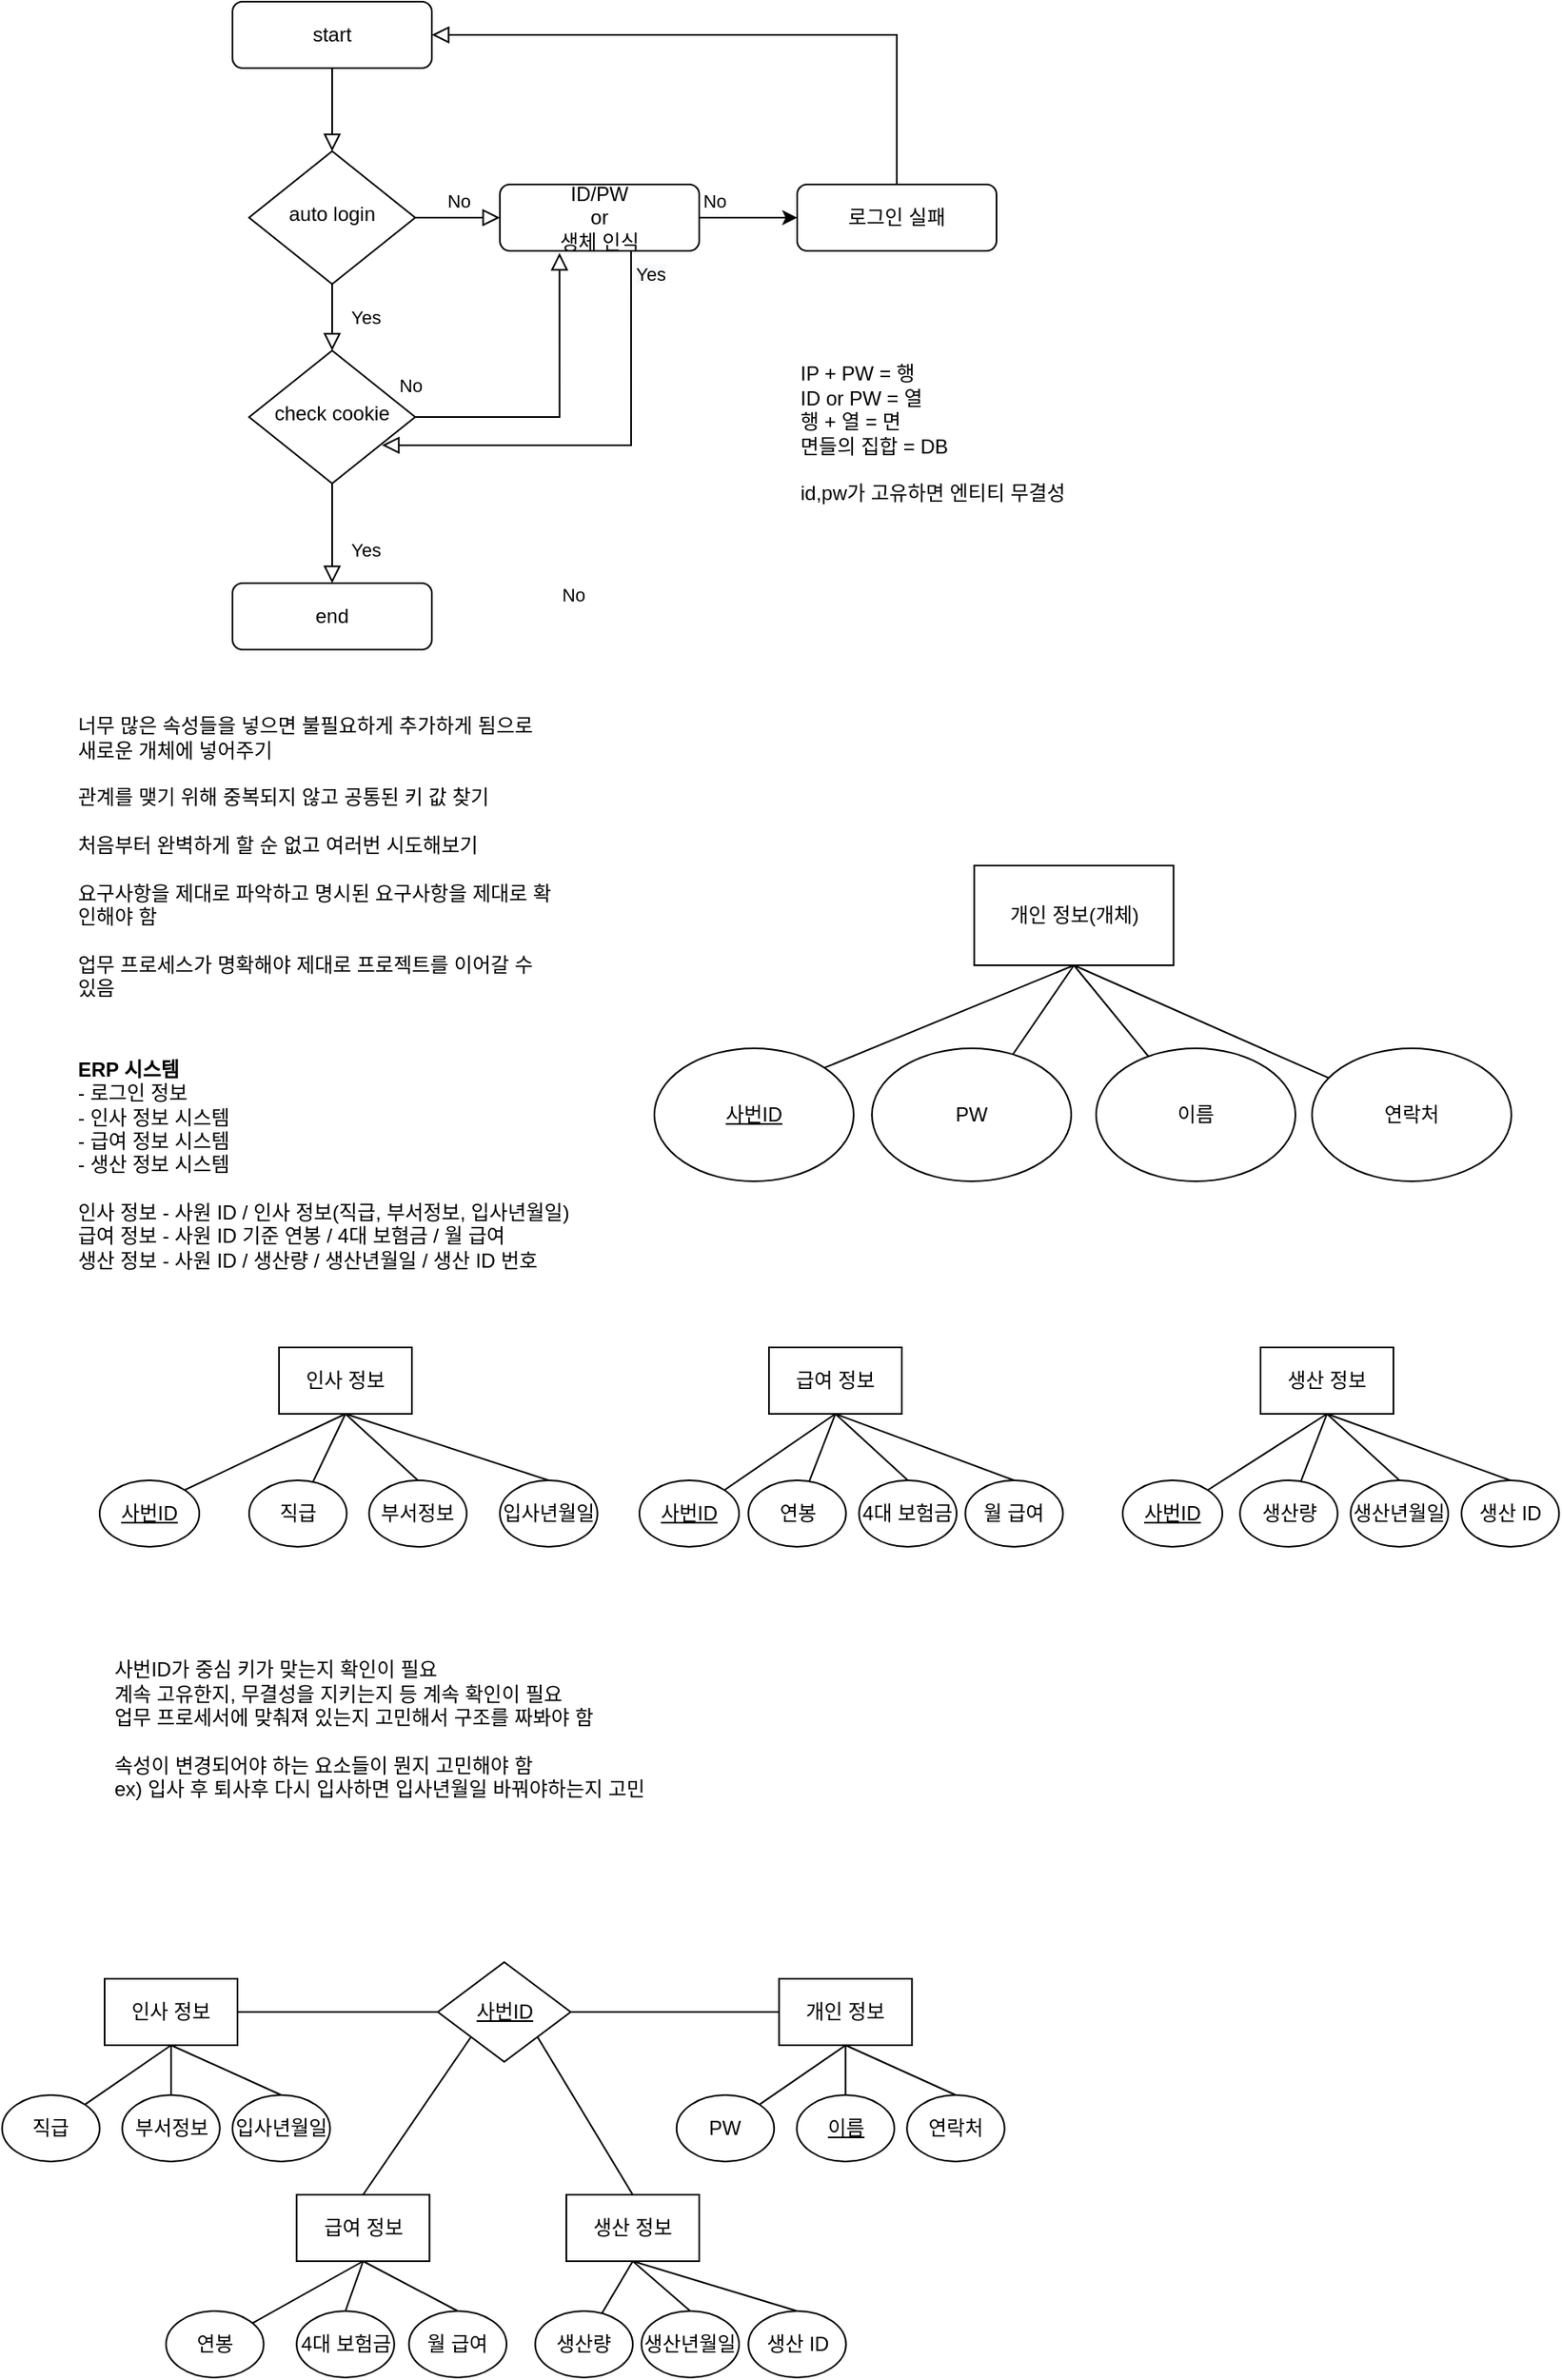 <mxfile version="13.8.8" type="github">
  <diagram id="C5RBs43oDa-KdzZeNtuy" name="Page-1">
    <mxGraphModel dx="1185" dy="635" grid="1" gridSize="10" guides="1" tooltips="1" connect="1" arrows="1" fold="1" page="1" pageScale="1" pageWidth="827" pageHeight="1169" math="0" shadow="0">
      <root>
        <mxCell id="WIyWlLk6GJQsqaUBKTNV-0" />
        <mxCell id="WIyWlLk6GJQsqaUBKTNV-1" parent="WIyWlLk6GJQsqaUBKTNV-0" />
        <mxCell id="WIyWlLk6GJQsqaUBKTNV-2" value="" style="rounded=0;html=1;jettySize=auto;orthogonalLoop=1;fontSize=11;endArrow=block;endFill=0;endSize=8;strokeWidth=1;shadow=0;labelBackgroundColor=none;edgeStyle=orthogonalEdgeStyle;" parent="WIyWlLk6GJQsqaUBKTNV-1" source="WIyWlLk6GJQsqaUBKTNV-3" target="WIyWlLk6GJQsqaUBKTNV-6" edge="1">
          <mxGeometry relative="1" as="geometry" />
        </mxCell>
        <mxCell id="WIyWlLk6GJQsqaUBKTNV-3" value="start" style="rounded=1;whiteSpace=wrap;html=1;fontSize=12;glass=0;strokeWidth=1;shadow=0;" parent="WIyWlLk6GJQsqaUBKTNV-1" vertex="1">
          <mxGeometry x="160" y="80" width="120" height="40" as="geometry" />
        </mxCell>
        <mxCell id="WIyWlLk6GJQsqaUBKTNV-4" value="Yes" style="rounded=0;html=1;jettySize=auto;orthogonalLoop=1;fontSize=11;endArrow=block;endFill=0;endSize=8;strokeWidth=1;shadow=0;labelBackgroundColor=none;edgeStyle=orthogonalEdgeStyle;" parent="WIyWlLk6GJQsqaUBKTNV-1" source="WIyWlLk6GJQsqaUBKTNV-6" target="WIyWlLk6GJQsqaUBKTNV-10" edge="1">
          <mxGeometry y="20" relative="1" as="geometry">
            <mxPoint as="offset" />
          </mxGeometry>
        </mxCell>
        <mxCell id="WIyWlLk6GJQsqaUBKTNV-5" value="No" style="edgeStyle=orthogonalEdgeStyle;rounded=0;html=1;jettySize=auto;orthogonalLoop=1;fontSize=11;endArrow=block;endFill=0;endSize=8;strokeWidth=1;shadow=0;labelBackgroundColor=none;" parent="WIyWlLk6GJQsqaUBKTNV-1" source="WIyWlLk6GJQsqaUBKTNV-6" target="WIyWlLk6GJQsqaUBKTNV-7" edge="1">
          <mxGeometry y="10" relative="1" as="geometry">
            <mxPoint as="offset" />
          </mxGeometry>
        </mxCell>
        <mxCell id="WIyWlLk6GJQsqaUBKTNV-6" value="auto login" style="rhombus;whiteSpace=wrap;html=1;shadow=0;fontFamily=Helvetica;fontSize=12;align=center;strokeWidth=1;spacing=6;spacingTop=-4;" parent="WIyWlLk6GJQsqaUBKTNV-1" vertex="1">
          <mxGeometry x="170" y="170" width="100" height="80" as="geometry" />
        </mxCell>
        <mxCell id="WIyWlLk6GJQsqaUBKTNV-7" value="ID/PW&lt;br&gt;or&lt;br&gt;생체 인식" style="rounded=1;whiteSpace=wrap;html=1;fontSize=12;glass=0;strokeWidth=1;shadow=0;" parent="WIyWlLk6GJQsqaUBKTNV-1" vertex="1">
          <mxGeometry x="321" y="190" width="120" height="40" as="geometry" />
        </mxCell>
        <mxCell id="WIyWlLk6GJQsqaUBKTNV-8" value="Yes" style="rounded=0;html=1;jettySize=auto;orthogonalLoop=1;fontSize=11;endArrow=block;endFill=0;endSize=8;strokeWidth=1;shadow=0;labelBackgroundColor=none;edgeStyle=orthogonalEdgeStyle;" parent="WIyWlLk6GJQsqaUBKTNV-1" source="WIyWlLk6GJQsqaUBKTNV-10" target="WIyWlLk6GJQsqaUBKTNV-11" edge="1">
          <mxGeometry x="0.333" y="20" relative="1" as="geometry">
            <mxPoint as="offset" />
          </mxGeometry>
        </mxCell>
        <mxCell id="WIyWlLk6GJQsqaUBKTNV-9" value="No" style="edgeStyle=orthogonalEdgeStyle;rounded=0;html=1;jettySize=auto;orthogonalLoop=1;fontSize=11;endArrow=block;endFill=0;endSize=8;strokeWidth=1;shadow=0;labelBackgroundColor=none;entryX=0.299;entryY=1.031;entryDx=0;entryDy=0;entryPerimeter=0;" parent="WIyWlLk6GJQsqaUBKTNV-1" source="WIyWlLk6GJQsqaUBKTNV-10" target="WIyWlLk6GJQsqaUBKTNV-7" edge="1">
          <mxGeometry x="0.143" y="90" relative="1" as="geometry">
            <mxPoint as="offset" />
          </mxGeometry>
        </mxCell>
        <mxCell id="WIyWlLk6GJQsqaUBKTNV-10" value="check cookie" style="rhombus;whiteSpace=wrap;html=1;shadow=0;fontFamily=Helvetica;fontSize=12;align=center;strokeWidth=1;spacing=6;spacingTop=-4;" parent="WIyWlLk6GJQsqaUBKTNV-1" vertex="1">
          <mxGeometry x="170" y="290" width="100" height="80" as="geometry" />
        </mxCell>
        <mxCell id="WIyWlLk6GJQsqaUBKTNV-11" value="end" style="rounded=1;whiteSpace=wrap;html=1;fontSize=12;glass=0;strokeWidth=1;shadow=0;" parent="WIyWlLk6GJQsqaUBKTNV-1" vertex="1">
          <mxGeometry x="160" y="430" width="120" height="40" as="geometry" />
        </mxCell>
        <mxCell id="WIyWlLk6GJQsqaUBKTNV-12" value="로그인 실패" style="rounded=1;whiteSpace=wrap;html=1;fontSize=12;glass=0;strokeWidth=1;shadow=0;" parent="WIyWlLk6GJQsqaUBKTNV-1" vertex="1">
          <mxGeometry x="500" y="190" width="120" height="40" as="geometry" />
        </mxCell>
        <mxCell id="4pvJUikqV7GVSsNjIlwC-1" value="" style="endArrow=classic;html=1;exitX=1;exitY=0.5;exitDx=0;exitDy=0;" edge="1" parent="WIyWlLk6GJQsqaUBKTNV-1" source="WIyWlLk6GJQsqaUBKTNV-7">
          <mxGeometry width="50" height="50" relative="1" as="geometry">
            <mxPoint x="390" y="350" as="sourcePoint" />
            <mxPoint x="500" y="210" as="targetPoint" />
          </mxGeometry>
        </mxCell>
        <mxCell id="4pvJUikqV7GVSsNjIlwC-3" value="No" style="edgeStyle=orthogonalEdgeStyle;rounded=0;html=1;jettySize=auto;orthogonalLoop=1;fontSize=11;endArrow=block;endFill=0;endSize=8;strokeWidth=1;shadow=0;labelBackgroundColor=none;entryX=1;entryY=0.5;entryDx=0;entryDy=0;exitX=0.5;exitY=0;exitDx=0;exitDy=0;" edge="1" parent="WIyWlLk6GJQsqaUBKTNV-1" source="WIyWlLk6GJQsqaUBKTNV-12" target="WIyWlLk6GJQsqaUBKTNV-3">
          <mxGeometry x="0.081" y="100" relative="1" as="geometry">
            <mxPoint as="offset" />
            <mxPoint x="280" y="340.0" as="sourcePoint" />
            <mxPoint x="390" y="240" as="targetPoint" />
          </mxGeometry>
        </mxCell>
        <mxCell id="4pvJUikqV7GVSsNjIlwC-5" value="&lt;span style=&quot;color: rgb(0, 0, 0); font-family: helvetica; font-size: 11px; font-style: normal; font-weight: 400; letter-spacing: normal; text-align: center; text-indent: 0px; text-transform: none; word-spacing: 0px; background-color: rgb(248, 249, 250); display: inline; float: none;&quot;&gt;Yes&lt;/span&gt;" style="text;whiteSpace=wrap;html=1;" vertex="1" parent="WIyWlLk6GJQsqaUBKTNV-1">
          <mxGeometry x="401" y="230" width="40" height="30" as="geometry" />
        </mxCell>
        <mxCell id="4pvJUikqV7GVSsNjIlwC-6" value="No" style="edgeStyle=orthogonalEdgeStyle;rounded=0;html=1;jettySize=auto;orthogonalLoop=1;fontSize=11;endArrow=block;endFill=0;endSize=8;strokeWidth=1;shadow=0;labelBackgroundColor=none;" edge="1" parent="WIyWlLk6GJQsqaUBKTNV-1">
          <mxGeometry x="0.143" y="90" relative="1" as="geometry">
            <mxPoint as="offset" />
            <mxPoint x="399.97" y="230" as="sourcePoint" />
            <mxPoint x="250" y="347" as="targetPoint" />
            <Array as="points">
              <mxPoint x="399.97" y="347" />
            </Array>
          </mxGeometry>
        </mxCell>
        <mxCell id="4pvJUikqV7GVSsNjIlwC-9" value="IP + PW = 행&lt;br&gt;ID or PW = 열&lt;br&gt;행 + 열 = 면&lt;br&gt;면들의 집합 = DB&lt;br&gt;&lt;br&gt;id,pw가 고유하면 엔티티 무결성" style="text;html=1;strokeColor=none;fillColor=none;align=left;verticalAlign=middle;whiteSpace=wrap;rounded=0;" vertex="1" parent="WIyWlLk6GJQsqaUBKTNV-1">
          <mxGeometry x="500" y="250" width="270" height="180" as="geometry" />
        </mxCell>
        <mxCell id="4pvJUikqV7GVSsNjIlwC-10" value="개인 정보(개체)" style="rounded=0;whiteSpace=wrap;html=1;" vertex="1" parent="WIyWlLk6GJQsqaUBKTNV-1">
          <mxGeometry x="606.63" y="600" width="120" height="60" as="geometry" />
        </mxCell>
        <mxCell id="4pvJUikqV7GVSsNjIlwC-11" value="&lt;u&gt;사번ID&lt;/u&gt;" style="ellipse;whiteSpace=wrap;html=1;" vertex="1" parent="WIyWlLk6GJQsqaUBKTNV-1">
          <mxGeometry x="414" y="710" width="120" height="80" as="geometry" />
        </mxCell>
        <mxCell id="4pvJUikqV7GVSsNjIlwC-12" value="PW" style="ellipse;whiteSpace=wrap;html=1;" vertex="1" parent="WIyWlLk6GJQsqaUBKTNV-1">
          <mxGeometry x="545" y="710" width="120" height="80" as="geometry" />
        </mxCell>
        <mxCell id="4pvJUikqV7GVSsNjIlwC-13" value="" style="endArrow=none;html=1;exitX=1;exitY=0;exitDx=0;exitDy=0;entryX=0.5;entryY=1;entryDx=0;entryDy=0;" edge="1" parent="WIyWlLk6GJQsqaUBKTNV-1" source="4pvJUikqV7GVSsNjIlwC-11" target="4pvJUikqV7GVSsNjIlwC-10">
          <mxGeometry width="50" height="50" relative="1" as="geometry">
            <mxPoint x="537.25" y="640" as="sourcePoint" />
            <mxPoint x="487.25" y="682" as="targetPoint" />
          </mxGeometry>
        </mxCell>
        <mxCell id="4pvJUikqV7GVSsNjIlwC-14" value="" style="endArrow=none;html=1;entryX=0.5;entryY=1;entryDx=0;entryDy=0;" edge="1" parent="WIyWlLk6GJQsqaUBKTNV-1" source="4pvJUikqV7GVSsNjIlwC-12" target="4pvJUikqV7GVSsNjIlwC-10">
          <mxGeometry width="50" height="50" relative="1" as="geometry">
            <mxPoint x="430.676" y="726.716" as="sourcePoint" />
            <mxPoint x="491.73" y="692.28" as="targetPoint" />
          </mxGeometry>
        </mxCell>
        <mxCell id="4pvJUikqV7GVSsNjIlwC-15" value="너무 많은 속성들을 넣으면 불필요하게 추가하게 됨으로 새로운 개체에 넣어주기&lt;br&gt;&lt;br&gt;관계를 맺기 위해 중복되지 않고 공통된 키 값 찾기&lt;br&gt;&lt;br&gt;처음부터 완벽하게 할 순 없고 여러번 시도해보기&lt;br&gt;&lt;br&gt;요구사항을 제대로 파악하고 명시된 요구사항을 제대로 확인해야 함&lt;br&gt;&lt;br&gt;업무 프로세스가 명확해야 제대로 프로젝트를 이어갈 수 있음" style="text;html=1;strokeColor=none;fillColor=none;align=left;verticalAlign=middle;whiteSpace=wrap;rounded=0;" vertex="1" parent="WIyWlLk6GJQsqaUBKTNV-1">
          <mxGeometry x="65" y="500" width="290" height="190" as="geometry" />
        </mxCell>
        <mxCell id="4pvJUikqV7GVSsNjIlwC-17" value="&lt;div&gt;&lt;span&gt;&lt;b&gt;ERP 시스템&lt;/b&gt;&lt;/span&gt;&lt;/div&gt;&lt;div&gt;&lt;span&gt;- 로그인 정보&lt;/span&gt;&lt;/div&gt;&lt;div&gt;&lt;span&gt;- 인사 정보 시스템&lt;/span&gt;&lt;/div&gt;&lt;div&gt;&lt;span&gt;- 급여 정보 시스템&lt;/span&gt;&lt;/div&gt;&lt;div&gt;&lt;span&gt;- 생산 정보 시스템&lt;/span&gt;&lt;/div&gt;&lt;div&gt;&lt;span&gt;&lt;br&gt;&lt;/span&gt;&lt;/div&gt;&lt;div&gt;&lt;span&gt;인사 정보 - 사원 ID / 인사 정보(직급, 부서정보, 입사년월일)&lt;/span&gt;&lt;/div&gt;&lt;div&gt;&lt;span&gt;급여 정보 - 사원 ID 기준 연봉 / 4대 보혐금 / 월 급여&lt;/span&gt;&lt;/div&gt;&lt;div&gt;&lt;span&gt;생산 정보 - 사원 ID / 생산량 / 생산년월일 / 생산 ID 번호&lt;/span&gt;&lt;/div&gt;" style="text;html=1;strokeColor=none;fillColor=none;align=left;verticalAlign=middle;whiteSpace=wrap;rounded=0;" vertex="1" parent="WIyWlLk6GJQsqaUBKTNV-1">
          <mxGeometry x="65" y="690" width="360" height="180" as="geometry" />
        </mxCell>
        <mxCell id="4pvJUikqV7GVSsNjIlwC-18" value="인사 정보" style="rounded=0;whiteSpace=wrap;html=1;" vertex="1" parent="WIyWlLk6GJQsqaUBKTNV-1">
          <mxGeometry x="188" y="890" width="80" height="40" as="geometry" />
        </mxCell>
        <mxCell id="4pvJUikqV7GVSsNjIlwC-19" value="&lt;u&gt;사번ID&lt;/u&gt;" style="ellipse;whiteSpace=wrap;html=1;" vertex="1" parent="WIyWlLk6GJQsqaUBKTNV-1">
          <mxGeometry x="80" y="970" width="60" height="40" as="geometry" />
        </mxCell>
        <mxCell id="4pvJUikqV7GVSsNjIlwC-20" value="직급" style="ellipse;whiteSpace=wrap;html=1;" vertex="1" parent="WIyWlLk6GJQsqaUBKTNV-1">
          <mxGeometry x="170" y="970" width="58.75" height="40" as="geometry" />
        </mxCell>
        <mxCell id="4pvJUikqV7GVSsNjIlwC-21" value="" style="endArrow=none;html=1;exitX=1;exitY=0;exitDx=0;exitDy=0;entryX=0.5;entryY=1;entryDx=0;entryDy=0;" edge="1" parent="WIyWlLk6GJQsqaUBKTNV-1" source="4pvJUikqV7GVSsNjIlwC-19" target="4pvJUikqV7GVSsNjIlwC-18">
          <mxGeometry width="50" height="50" relative="1" as="geometry">
            <mxPoint x="132" y="930" as="sourcePoint" />
            <mxPoint x="82" y="972" as="targetPoint" />
          </mxGeometry>
        </mxCell>
        <mxCell id="4pvJUikqV7GVSsNjIlwC-22" value="" style="endArrow=none;html=1;entryX=0.5;entryY=1;entryDx=0;entryDy=0;" edge="1" parent="WIyWlLk6GJQsqaUBKTNV-1" source="4pvJUikqV7GVSsNjIlwC-20" target="4pvJUikqV7GVSsNjIlwC-18">
          <mxGeometry width="50" height="50" relative="1" as="geometry">
            <mxPoint x="25.426" y="1016.716" as="sourcePoint" />
            <mxPoint x="86.48" y="982.28" as="targetPoint" />
          </mxGeometry>
        </mxCell>
        <mxCell id="4pvJUikqV7GVSsNjIlwC-23" value="부서정보" style="ellipse;whiteSpace=wrap;html=1;" vertex="1" parent="WIyWlLk6GJQsqaUBKTNV-1">
          <mxGeometry x="242.25" y="970" width="58.75" height="40" as="geometry" />
        </mxCell>
        <mxCell id="4pvJUikqV7GVSsNjIlwC-24" value="입사년월일" style="ellipse;whiteSpace=wrap;html=1;" vertex="1" parent="WIyWlLk6GJQsqaUBKTNV-1">
          <mxGeometry x="321" y="970" width="58.75" height="40" as="geometry" />
        </mxCell>
        <mxCell id="4pvJUikqV7GVSsNjIlwC-25" value="" style="endArrow=none;html=1;exitX=0.5;exitY=0;exitDx=0;exitDy=0;entryX=0.5;entryY=1;entryDx=0;entryDy=0;" edge="1" parent="WIyWlLk6GJQsqaUBKTNV-1" source="4pvJUikqV7GVSsNjIlwC-23" target="4pvJUikqV7GVSsNjIlwC-18">
          <mxGeometry width="50" height="50" relative="1" as="geometry">
            <mxPoint x="222.272" y="980.622" as="sourcePoint" />
            <mxPoint x="228" y="930" as="targetPoint" />
          </mxGeometry>
        </mxCell>
        <mxCell id="4pvJUikqV7GVSsNjIlwC-26" value="" style="endArrow=none;html=1;entryX=0.5;entryY=1;entryDx=0;entryDy=0;exitX=0.5;exitY=0;exitDx=0;exitDy=0;" edge="1" parent="WIyWlLk6GJQsqaUBKTNV-1" source="4pvJUikqV7GVSsNjIlwC-24" target="4pvJUikqV7GVSsNjIlwC-18">
          <mxGeometry width="50" height="50" relative="1" as="geometry">
            <mxPoint x="232.272" y="990.622" as="sourcePoint" />
            <mxPoint x="248" y="950" as="targetPoint" />
          </mxGeometry>
        </mxCell>
        <mxCell id="4pvJUikqV7GVSsNjIlwC-28" value="급여 정보" style="rounded=0;whiteSpace=wrap;html=1;" vertex="1" parent="WIyWlLk6GJQsqaUBKTNV-1">
          <mxGeometry x="483" y="890" width="80" height="40" as="geometry" />
        </mxCell>
        <mxCell id="4pvJUikqV7GVSsNjIlwC-29" value="&lt;u&gt;사번ID&lt;/u&gt;" style="ellipse;whiteSpace=wrap;html=1;" vertex="1" parent="WIyWlLk6GJQsqaUBKTNV-1">
          <mxGeometry x="405" y="970" width="60" height="40" as="geometry" />
        </mxCell>
        <mxCell id="4pvJUikqV7GVSsNjIlwC-30" value="연봉" style="ellipse;whiteSpace=wrap;html=1;" vertex="1" parent="WIyWlLk6GJQsqaUBKTNV-1">
          <mxGeometry x="470.63" y="970" width="58.75" height="40" as="geometry" />
        </mxCell>
        <mxCell id="4pvJUikqV7GVSsNjIlwC-31" value="" style="endArrow=none;html=1;exitX=1;exitY=0;exitDx=0;exitDy=0;entryX=0.5;entryY=1;entryDx=0;entryDy=0;" edge="1" parent="WIyWlLk6GJQsqaUBKTNV-1" source="4pvJUikqV7GVSsNjIlwC-29" target="4pvJUikqV7GVSsNjIlwC-28">
          <mxGeometry width="50" height="50" relative="1" as="geometry">
            <mxPoint x="427" y="930" as="sourcePoint" />
            <mxPoint x="377" y="972" as="targetPoint" />
          </mxGeometry>
        </mxCell>
        <mxCell id="4pvJUikqV7GVSsNjIlwC-32" value="" style="endArrow=none;html=1;entryX=0.5;entryY=1;entryDx=0;entryDy=0;" edge="1" parent="WIyWlLk6GJQsqaUBKTNV-1" source="4pvJUikqV7GVSsNjIlwC-30" target="4pvJUikqV7GVSsNjIlwC-28">
          <mxGeometry width="50" height="50" relative="1" as="geometry">
            <mxPoint x="320.426" y="1016.716" as="sourcePoint" />
            <mxPoint x="381.48" y="982.28" as="targetPoint" />
          </mxGeometry>
        </mxCell>
        <mxCell id="4pvJUikqV7GVSsNjIlwC-33" value="4대 보험금" style="ellipse;whiteSpace=wrap;html=1;" vertex="1" parent="WIyWlLk6GJQsqaUBKTNV-1">
          <mxGeometry x="537.25" y="970" width="58.75" height="40" as="geometry" />
        </mxCell>
        <mxCell id="4pvJUikqV7GVSsNjIlwC-34" value="월 급여" style="ellipse;whiteSpace=wrap;html=1;" vertex="1" parent="WIyWlLk6GJQsqaUBKTNV-1">
          <mxGeometry x="601.25" y="970" width="58.75" height="40" as="geometry" />
        </mxCell>
        <mxCell id="4pvJUikqV7GVSsNjIlwC-35" value="" style="endArrow=none;html=1;exitX=0.5;exitY=0;exitDx=0;exitDy=0;entryX=0.5;entryY=1;entryDx=0;entryDy=0;" edge="1" parent="WIyWlLk6GJQsqaUBKTNV-1" source="4pvJUikqV7GVSsNjIlwC-33" target="4pvJUikqV7GVSsNjIlwC-28">
          <mxGeometry width="50" height="50" relative="1" as="geometry">
            <mxPoint x="517.272" y="980.622" as="sourcePoint" />
            <mxPoint x="523" y="930" as="targetPoint" />
          </mxGeometry>
        </mxCell>
        <mxCell id="4pvJUikqV7GVSsNjIlwC-36" value="" style="endArrow=none;html=1;entryX=0.5;entryY=1;entryDx=0;entryDy=0;exitX=0.5;exitY=0;exitDx=0;exitDy=0;" edge="1" parent="WIyWlLk6GJQsqaUBKTNV-1" source="4pvJUikqV7GVSsNjIlwC-34" target="4pvJUikqV7GVSsNjIlwC-28">
          <mxGeometry width="50" height="50" relative="1" as="geometry">
            <mxPoint x="527.272" y="990.622" as="sourcePoint" />
            <mxPoint x="543" y="950" as="targetPoint" />
          </mxGeometry>
        </mxCell>
        <mxCell id="4pvJUikqV7GVSsNjIlwC-37" value="생산 정보" style="rounded=0;whiteSpace=wrap;html=1;" vertex="1" parent="WIyWlLk6GJQsqaUBKTNV-1">
          <mxGeometry x="779" y="890" width="80" height="40" as="geometry" />
        </mxCell>
        <mxCell id="4pvJUikqV7GVSsNjIlwC-38" value="&lt;u&gt;사번ID&lt;/u&gt;" style="ellipse;whiteSpace=wrap;html=1;" vertex="1" parent="WIyWlLk6GJQsqaUBKTNV-1">
          <mxGeometry x="696" y="970" width="60" height="40" as="geometry" />
        </mxCell>
        <mxCell id="4pvJUikqV7GVSsNjIlwC-39" value="생산량" style="ellipse;whiteSpace=wrap;html=1;" vertex="1" parent="WIyWlLk6GJQsqaUBKTNV-1">
          <mxGeometry x="766.63" y="970" width="58.75" height="40" as="geometry" />
        </mxCell>
        <mxCell id="4pvJUikqV7GVSsNjIlwC-40" value="" style="endArrow=none;html=1;exitX=1;exitY=0;exitDx=0;exitDy=0;entryX=0.5;entryY=1;entryDx=0;entryDy=0;" edge="1" parent="WIyWlLk6GJQsqaUBKTNV-1" source="4pvJUikqV7GVSsNjIlwC-38" target="4pvJUikqV7GVSsNjIlwC-37">
          <mxGeometry width="50" height="50" relative="1" as="geometry">
            <mxPoint x="723" y="930" as="sourcePoint" />
            <mxPoint x="673" y="972" as="targetPoint" />
          </mxGeometry>
        </mxCell>
        <mxCell id="4pvJUikqV7GVSsNjIlwC-41" value="" style="endArrow=none;html=1;entryX=0.5;entryY=1;entryDx=0;entryDy=0;" edge="1" parent="WIyWlLk6GJQsqaUBKTNV-1" source="4pvJUikqV7GVSsNjIlwC-39" target="4pvJUikqV7GVSsNjIlwC-37">
          <mxGeometry width="50" height="50" relative="1" as="geometry">
            <mxPoint x="616.426" y="1016.716" as="sourcePoint" />
            <mxPoint x="677.48" y="982.28" as="targetPoint" />
          </mxGeometry>
        </mxCell>
        <mxCell id="4pvJUikqV7GVSsNjIlwC-42" value="생산년월일" style="ellipse;whiteSpace=wrap;html=1;" vertex="1" parent="WIyWlLk6GJQsqaUBKTNV-1">
          <mxGeometry x="833.25" y="970" width="58.75" height="40" as="geometry" />
        </mxCell>
        <mxCell id="4pvJUikqV7GVSsNjIlwC-43" value="생산 ID" style="ellipse;whiteSpace=wrap;html=1;" vertex="1" parent="WIyWlLk6GJQsqaUBKTNV-1">
          <mxGeometry x="900" y="970" width="58.75" height="40" as="geometry" />
        </mxCell>
        <mxCell id="4pvJUikqV7GVSsNjIlwC-44" value="" style="endArrow=none;html=1;exitX=0.5;exitY=0;exitDx=0;exitDy=0;entryX=0.5;entryY=1;entryDx=0;entryDy=0;" edge="1" parent="WIyWlLk6GJQsqaUBKTNV-1" source="4pvJUikqV7GVSsNjIlwC-42" target="4pvJUikqV7GVSsNjIlwC-37">
          <mxGeometry width="50" height="50" relative="1" as="geometry">
            <mxPoint x="813.272" y="980.622" as="sourcePoint" />
            <mxPoint x="819" y="930" as="targetPoint" />
          </mxGeometry>
        </mxCell>
        <mxCell id="4pvJUikqV7GVSsNjIlwC-45" value="" style="endArrow=none;html=1;entryX=0.5;entryY=1;entryDx=0;entryDy=0;exitX=0.5;exitY=0;exitDx=0;exitDy=0;" edge="1" parent="WIyWlLk6GJQsqaUBKTNV-1" source="4pvJUikqV7GVSsNjIlwC-43" target="4pvJUikqV7GVSsNjIlwC-37">
          <mxGeometry width="50" height="50" relative="1" as="geometry">
            <mxPoint x="823.272" y="990.622" as="sourcePoint" />
            <mxPoint x="839" y="950" as="targetPoint" />
          </mxGeometry>
        </mxCell>
        <mxCell id="4pvJUikqV7GVSsNjIlwC-47" value="이름" style="ellipse;whiteSpace=wrap;html=1;" vertex="1" parent="WIyWlLk6GJQsqaUBKTNV-1">
          <mxGeometry x="680" y="710" width="120" height="80" as="geometry" />
        </mxCell>
        <mxCell id="4pvJUikqV7GVSsNjIlwC-48" value="" style="endArrow=none;html=1;entryX=0.5;entryY=1;entryDx=0;entryDy=0;" edge="1" parent="WIyWlLk6GJQsqaUBKTNV-1" source="4pvJUikqV7GVSsNjIlwC-47" target="4pvJUikqV7GVSsNjIlwC-10">
          <mxGeometry width="50" height="50" relative="1" as="geometry">
            <mxPoint x="537.426" y="726.716" as="sourcePoint" />
            <mxPoint x="760.0" y="660" as="targetPoint" />
          </mxGeometry>
        </mxCell>
        <mxCell id="4pvJUikqV7GVSsNjIlwC-49" value="연락처" style="ellipse;whiteSpace=wrap;html=1;" vertex="1" parent="WIyWlLk6GJQsqaUBKTNV-1">
          <mxGeometry x="810" y="710" width="120" height="80" as="geometry" />
        </mxCell>
        <mxCell id="4pvJUikqV7GVSsNjIlwC-50" value="" style="endArrow=none;html=1;entryX=0.5;entryY=1;entryDx=0;entryDy=0;" edge="1" parent="WIyWlLk6GJQsqaUBKTNV-1" source="4pvJUikqV7GVSsNjIlwC-49" target="4pvJUikqV7GVSsNjIlwC-10">
          <mxGeometry width="50" height="50" relative="1" as="geometry">
            <mxPoint x="669.556" y="726.716" as="sourcePoint" />
            <mxPoint x="785.38" y="660" as="targetPoint" />
          </mxGeometry>
        </mxCell>
        <mxCell id="4pvJUikqV7GVSsNjIlwC-51" value="사번ID가 중심 키가 맞는지 확인이 필요&lt;br&gt;계속 고유한지, 무결성을 지키는지 등 계속 확인이 필요&lt;br&gt;업무 프로세서에 맞춰져 있는지 고민해서 구조를 짜봐야 함&lt;br&gt;&lt;br&gt;속성이 변경되어야 하는 요소들이 뭔지 고민해야 함&lt;br&gt;ex) 입사 후 퇴사후 다시 입사하면 입사년월일 바꿔야하는지 고민" style="text;html=1;strokeColor=none;fillColor=none;align=left;verticalAlign=middle;whiteSpace=wrap;rounded=0;" vertex="1" parent="WIyWlLk6GJQsqaUBKTNV-1">
          <mxGeometry x="87.25" y="1050" width="472.75" height="140" as="geometry" />
        </mxCell>
        <mxCell id="4pvJUikqV7GVSsNjIlwC-52" value="인사 정보" style="rounded=0;whiteSpace=wrap;html=1;" vertex="1" parent="WIyWlLk6GJQsqaUBKTNV-1">
          <mxGeometry x="83" y="1270" width="80" height="40" as="geometry" />
        </mxCell>
        <mxCell id="4pvJUikqV7GVSsNjIlwC-53" value="&lt;u&gt;사번ID&lt;/u&gt;" style="rhombus;whiteSpace=wrap;html=1;" vertex="1" parent="WIyWlLk6GJQsqaUBKTNV-1">
          <mxGeometry x="283.62" y="1260" width="80" height="60" as="geometry" />
        </mxCell>
        <mxCell id="4pvJUikqV7GVSsNjIlwC-54" value="직급" style="ellipse;whiteSpace=wrap;html=1;" vertex="1" parent="WIyWlLk6GJQsqaUBKTNV-1">
          <mxGeometry x="21.25" y="1340" width="58.75" height="40" as="geometry" />
        </mxCell>
        <mxCell id="4pvJUikqV7GVSsNjIlwC-55" value="" style="endArrow=none;html=1;exitX=0;exitY=0.5;exitDx=0;exitDy=0;entryX=1;entryY=0.5;entryDx=0;entryDy=0;" edge="1" parent="WIyWlLk6GJQsqaUBKTNV-1" source="4pvJUikqV7GVSsNjIlwC-53" target="4pvJUikqV7GVSsNjIlwC-52">
          <mxGeometry width="50" height="50" relative="1" as="geometry">
            <mxPoint x="27" y="1310" as="sourcePoint" />
            <mxPoint x="-23" y="1352" as="targetPoint" />
          </mxGeometry>
        </mxCell>
        <mxCell id="4pvJUikqV7GVSsNjIlwC-56" value="" style="endArrow=none;html=1;entryX=0.5;entryY=1;entryDx=0;entryDy=0;" edge="1" parent="WIyWlLk6GJQsqaUBKTNV-1" source="4pvJUikqV7GVSsNjIlwC-54" target="4pvJUikqV7GVSsNjIlwC-52">
          <mxGeometry width="50" height="50" relative="1" as="geometry">
            <mxPoint x="-79.574" y="1396.716" as="sourcePoint" />
            <mxPoint x="-18.52" y="1362.28" as="targetPoint" />
          </mxGeometry>
        </mxCell>
        <mxCell id="4pvJUikqV7GVSsNjIlwC-57" value="부서정보" style="ellipse;whiteSpace=wrap;html=1;" vertex="1" parent="WIyWlLk6GJQsqaUBKTNV-1">
          <mxGeometry x="93.62" y="1340" width="58.75" height="40" as="geometry" />
        </mxCell>
        <mxCell id="4pvJUikqV7GVSsNjIlwC-58" value="입사년월일" style="ellipse;whiteSpace=wrap;html=1;" vertex="1" parent="WIyWlLk6GJQsqaUBKTNV-1">
          <mxGeometry x="160" y="1340" width="58.75" height="40" as="geometry" />
        </mxCell>
        <mxCell id="4pvJUikqV7GVSsNjIlwC-59" value="" style="endArrow=none;html=1;exitX=0.5;exitY=0;exitDx=0;exitDy=0;entryX=0.5;entryY=1;entryDx=0;entryDy=0;" edge="1" parent="WIyWlLk6GJQsqaUBKTNV-1" source="4pvJUikqV7GVSsNjIlwC-57" target="4pvJUikqV7GVSsNjIlwC-52">
          <mxGeometry width="50" height="50" relative="1" as="geometry">
            <mxPoint x="117.272" y="1360.622" as="sourcePoint" />
            <mxPoint x="123" y="1310" as="targetPoint" />
          </mxGeometry>
        </mxCell>
        <mxCell id="4pvJUikqV7GVSsNjIlwC-60" value="" style="endArrow=none;html=1;entryX=0.5;entryY=1;entryDx=0;entryDy=0;exitX=0.5;exitY=0;exitDx=0;exitDy=0;" edge="1" parent="WIyWlLk6GJQsqaUBKTNV-1" source="4pvJUikqV7GVSsNjIlwC-58" target="4pvJUikqV7GVSsNjIlwC-52">
          <mxGeometry width="50" height="50" relative="1" as="geometry">
            <mxPoint x="127.272" y="1370.622" as="sourcePoint" />
            <mxPoint x="143" y="1330" as="targetPoint" />
          </mxGeometry>
        </mxCell>
        <mxCell id="4pvJUikqV7GVSsNjIlwC-63" value="개인 정보" style="rounded=0;whiteSpace=wrap;html=1;" vertex="1" parent="WIyWlLk6GJQsqaUBKTNV-1">
          <mxGeometry x="489.12" y="1270" width="80" height="40" as="geometry" />
        </mxCell>
        <mxCell id="4pvJUikqV7GVSsNjIlwC-64" value="PW" style="ellipse;whiteSpace=wrap;html=1;" vertex="1" parent="WIyWlLk6GJQsqaUBKTNV-1">
          <mxGeometry x="427.37" y="1340" width="58.75" height="40" as="geometry" />
        </mxCell>
        <mxCell id="4pvJUikqV7GVSsNjIlwC-65" value="" style="endArrow=none;html=1;entryX=0.5;entryY=1;entryDx=0;entryDy=0;" edge="1" parent="WIyWlLk6GJQsqaUBKTNV-1" source="4pvJUikqV7GVSsNjIlwC-64" target="4pvJUikqV7GVSsNjIlwC-63">
          <mxGeometry width="50" height="50" relative="1" as="geometry">
            <mxPoint x="326.546" y="1396.716" as="sourcePoint" />
            <mxPoint x="387.6" y="1362.28" as="targetPoint" />
          </mxGeometry>
        </mxCell>
        <mxCell id="4pvJUikqV7GVSsNjIlwC-66" value="&lt;u&gt;이름&lt;/u&gt;" style="ellipse;whiteSpace=wrap;html=1;" vertex="1" parent="WIyWlLk6GJQsqaUBKTNV-1">
          <mxGeometry x="499.74" y="1340" width="58.75" height="40" as="geometry" />
        </mxCell>
        <mxCell id="4pvJUikqV7GVSsNjIlwC-67" value="연락처" style="ellipse;whiteSpace=wrap;html=1;" vertex="1" parent="WIyWlLk6GJQsqaUBKTNV-1">
          <mxGeometry x="566.12" y="1340" width="58.75" height="40" as="geometry" />
        </mxCell>
        <mxCell id="4pvJUikqV7GVSsNjIlwC-68" value="" style="endArrow=none;html=1;exitX=0.5;exitY=0;exitDx=0;exitDy=0;entryX=0.5;entryY=1;entryDx=0;entryDy=0;" edge="1" parent="WIyWlLk6GJQsqaUBKTNV-1" source="4pvJUikqV7GVSsNjIlwC-66" target="4pvJUikqV7GVSsNjIlwC-63">
          <mxGeometry width="50" height="50" relative="1" as="geometry">
            <mxPoint x="523.392" y="1360.622" as="sourcePoint" />
            <mxPoint x="529.12" y="1310" as="targetPoint" />
          </mxGeometry>
        </mxCell>
        <mxCell id="4pvJUikqV7GVSsNjIlwC-69" value="" style="endArrow=none;html=1;entryX=0.5;entryY=1;entryDx=0;entryDy=0;exitX=0.5;exitY=0;exitDx=0;exitDy=0;" edge="1" parent="WIyWlLk6GJQsqaUBKTNV-1" source="4pvJUikqV7GVSsNjIlwC-67" target="4pvJUikqV7GVSsNjIlwC-63">
          <mxGeometry width="50" height="50" relative="1" as="geometry">
            <mxPoint x="533.392" y="1370.622" as="sourcePoint" />
            <mxPoint x="549.12" y="1330" as="targetPoint" />
          </mxGeometry>
        </mxCell>
        <mxCell id="4pvJUikqV7GVSsNjIlwC-70" value="" style="endArrow=none;html=1;exitX=0;exitY=0.5;exitDx=0;exitDy=0;entryX=1;entryY=0.5;entryDx=0;entryDy=0;" edge="1" parent="WIyWlLk6GJQsqaUBKTNV-1" source="4pvJUikqV7GVSsNjIlwC-63" target="4pvJUikqV7GVSsNjIlwC-53">
          <mxGeometry width="50" height="50" relative="1" as="geometry">
            <mxPoint x="465" y="1289.58" as="sourcePoint" />
            <mxPoint x="349" y="1289.58" as="targetPoint" />
          </mxGeometry>
        </mxCell>
        <mxCell id="4pvJUikqV7GVSsNjIlwC-71" value="급여 정보" style="rounded=0;whiteSpace=wrap;html=1;" vertex="1" parent="WIyWlLk6GJQsqaUBKTNV-1">
          <mxGeometry x="198.62" y="1400" width="80" height="40" as="geometry" />
        </mxCell>
        <mxCell id="4pvJUikqV7GVSsNjIlwC-72" value="연봉" style="ellipse;whiteSpace=wrap;html=1;" vertex="1" parent="WIyWlLk6GJQsqaUBKTNV-1">
          <mxGeometry x="120" y="1470" width="58.75" height="40" as="geometry" />
        </mxCell>
        <mxCell id="4pvJUikqV7GVSsNjIlwC-73" value="" style="endArrow=none;html=1;entryX=0.5;entryY=1;entryDx=0;entryDy=0;" edge="1" parent="WIyWlLk6GJQsqaUBKTNV-1" source="4pvJUikqV7GVSsNjIlwC-72" target="4pvJUikqV7GVSsNjIlwC-71">
          <mxGeometry width="50" height="50" relative="1" as="geometry">
            <mxPoint x="12.796" y="1546.716" as="sourcePoint" />
            <mxPoint x="73.85" y="1512.28" as="targetPoint" />
          </mxGeometry>
        </mxCell>
        <mxCell id="4pvJUikqV7GVSsNjIlwC-74" value="4대 보험금" style="ellipse;whiteSpace=wrap;html=1;" vertex="1" parent="WIyWlLk6GJQsqaUBKTNV-1">
          <mxGeometry x="198.62" y="1470" width="58.75" height="40" as="geometry" />
        </mxCell>
        <mxCell id="4pvJUikqV7GVSsNjIlwC-75" value="월 급여" style="ellipse;whiteSpace=wrap;html=1;" vertex="1" parent="WIyWlLk6GJQsqaUBKTNV-1">
          <mxGeometry x="266.25" y="1470" width="58.75" height="40" as="geometry" />
        </mxCell>
        <mxCell id="4pvJUikqV7GVSsNjIlwC-76" value="" style="endArrow=none;html=1;exitX=0.5;exitY=0;exitDx=0;exitDy=0;entryX=0.5;entryY=1;entryDx=0;entryDy=0;" edge="1" parent="WIyWlLk6GJQsqaUBKTNV-1" source="4pvJUikqV7GVSsNjIlwC-74" target="4pvJUikqV7GVSsNjIlwC-71">
          <mxGeometry width="50" height="50" relative="1" as="geometry">
            <mxPoint x="209.642" y="1510.622" as="sourcePoint" />
            <mxPoint x="215.37" y="1460" as="targetPoint" />
          </mxGeometry>
        </mxCell>
        <mxCell id="4pvJUikqV7GVSsNjIlwC-77" value="" style="endArrow=none;html=1;entryX=0.5;entryY=1;entryDx=0;entryDy=0;exitX=0.5;exitY=0;exitDx=0;exitDy=0;" edge="1" parent="WIyWlLk6GJQsqaUBKTNV-1" source="4pvJUikqV7GVSsNjIlwC-75" target="4pvJUikqV7GVSsNjIlwC-71">
          <mxGeometry width="50" height="50" relative="1" as="geometry">
            <mxPoint x="219.642" y="1520.622" as="sourcePoint" />
            <mxPoint x="235.37" y="1480" as="targetPoint" />
          </mxGeometry>
        </mxCell>
        <mxCell id="4pvJUikqV7GVSsNjIlwC-78" value="생산 정보" style="rounded=0;whiteSpace=wrap;html=1;" vertex="1" parent="WIyWlLk6GJQsqaUBKTNV-1">
          <mxGeometry x="361" y="1400" width="80" height="40" as="geometry" />
        </mxCell>
        <mxCell id="4pvJUikqV7GVSsNjIlwC-79" value="생산량" style="ellipse;whiteSpace=wrap;html=1;" vertex="1" parent="WIyWlLk6GJQsqaUBKTNV-1">
          <mxGeometry x="342.25" y="1470" width="58.75" height="40" as="geometry" />
        </mxCell>
        <mxCell id="4pvJUikqV7GVSsNjIlwC-80" value="" style="endArrow=none;html=1;entryX=0.5;entryY=1;entryDx=0;entryDy=0;" edge="1" parent="WIyWlLk6GJQsqaUBKTNV-1" source="4pvJUikqV7GVSsNjIlwC-79" target="4pvJUikqV7GVSsNjIlwC-78">
          <mxGeometry width="50" height="50" relative="1" as="geometry">
            <mxPoint x="229.546" y="1536.716" as="sourcePoint" />
            <mxPoint x="290.6" y="1502.28" as="targetPoint" />
          </mxGeometry>
        </mxCell>
        <mxCell id="4pvJUikqV7GVSsNjIlwC-81" value="생산년월일" style="ellipse;whiteSpace=wrap;html=1;" vertex="1" parent="WIyWlLk6GJQsqaUBKTNV-1">
          <mxGeometry x="406.25" y="1470" width="58.75" height="40" as="geometry" />
        </mxCell>
        <mxCell id="4pvJUikqV7GVSsNjIlwC-82" value="생산 ID" style="ellipse;whiteSpace=wrap;html=1;" vertex="1" parent="WIyWlLk6GJQsqaUBKTNV-1">
          <mxGeometry x="470.63" y="1470" width="58.75" height="40" as="geometry" />
        </mxCell>
        <mxCell id="4pvJUikqV7GVSsNjIlwC-83" value="" style="endArrow=none;html=1;exitX=0.5;exitY=0;exitDx=0;exitDy=0;entryX=0.5;entryY=1;entryDx=0;entryDy=0;" edge="1" parent="WIyWlLk6GJQsqaUBKTNV-1" source="4pvJUikqV7GVSsNjIlwC-81" target="4pvJUikqV7GVSsNjIlwC-78">
          <mxGeometry width="50" height="50" relative="1" as="geometry">
            <mxPoint x="426.392" y="1500.622" as="sourcePoint" />
            <mxPoint x="432.12" y="1450" as="targetPoint" />
          </mxGeometry>
        </mxCell>
        <mxCell id="4pvJUikqV7GVSsNjIlwC-84" value="" style="endArrow=none;html=1;entryX=0.5;entryY=1;entryDx=0;entryDy=0;exitX=0.5;exitY=0;exitDx=0;exitDy=0;" edge="1" parent="WIyWlLk6GJQsqaUBKTNV-1" source="4pvJUikqV7GVSsNjIlwC-82" target="4pvJUikqV7GVSsNjIlwC-78">
          <mxGeometry width="50" height="50" relative="1" as="geometry">
            <mxPoint x="436.392" y="1510.622" as="sourcePoint" />
            <mxPoint x="452.12" y="1470" as="targetPoint" />
          </mxGeometry>
        </mxCell>
        <mxCell id="4pvJUikqV7GVSsNjIlwC-85" value="" style="endArrow=none;html=1;exitX=0;exitY=1;exitDx=0;exitDy=0;entryX=0.5;entryY=0;entryDx=0;entryDy=0;" edge="1" parent="WIyWlLk6GJQsqaUBKTNV-1" source="4pvJUikqV7GVSsNjIlwC-53" target="4pvJUikqV7GVSsNjIlwC-71">
          <mxGeometry width="50" height="50" relative="1" as="geometry">
            <mxPoint x="270" y="1300" as="sourcePoint" />
            <mxPoint x="173" y="1300" as="targetPoint" />
          </mxGeometry>
        </mxCell>
        <mxCell id="4pvJUikqV7GVSsNjIlwC-86" value="" style="endArrow=none;html=1;exitX=1;exitY=1;exitDx=0;exitDy=0;entryX=0.5;entryY=0;entryDx=0;entryDy=0;" edge="1" parent="WIyWlLk6GJQsqaUBKTNV-1" source="4pvJUikqV7GVSsNjIlwC-53" target="4pvJUikqV7GVSsNjIlwC-78">
          <mxGeometry width="50" height="50" relative="1" as="geometry">
            <mxPoint x="280" y="1310" as="sourcePoint" />
            <mxPoint x="183" y="1310" as="targetPoint" />
          </mxGeometry>
        </mxCell>
      </root>
    </mxGraphModel>
  </diagram>
</mxfile>
